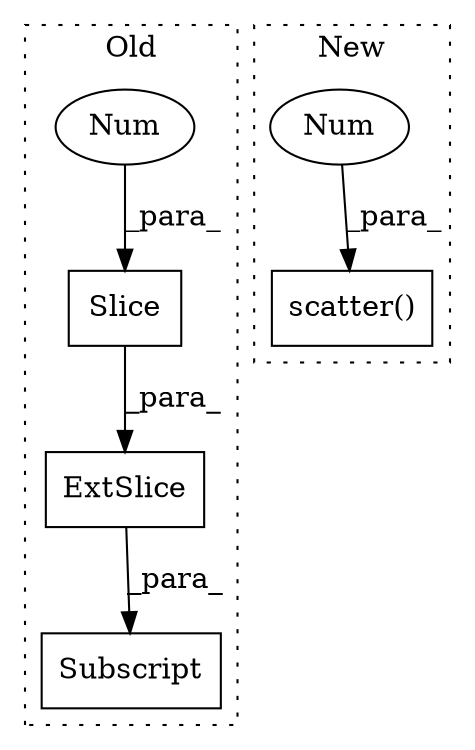 digraph G {
subgraph cluster0 {
1 [label="ExtSlice" a="85" s="2866" l="24" shape="box"];
4 [label="Subscript" a="63" s="2866,0" l="34,0" shape="box"];
5 [label="Slice" a="80" s="2896" l="1" shape="box"];
6 [label="Num" a="76" s="2897" l="2" shape="ellipse"];
label = "Old";
style="dotted";
}
subgraph cluster1 {
2 [label="scatter()" a="75" s="3206,3282" l="33,1" shape="box"];
3 [label="Num" a="76" s="3239" l="1" shape="ellipse"];
label = "New";
style="dotted";
}
1 -> 4 [label="_para_"];
3 -> 2 [label="_para_"];
5 -> 1 [label="_para_"];
6 -> 5 [label="_para_"];
}